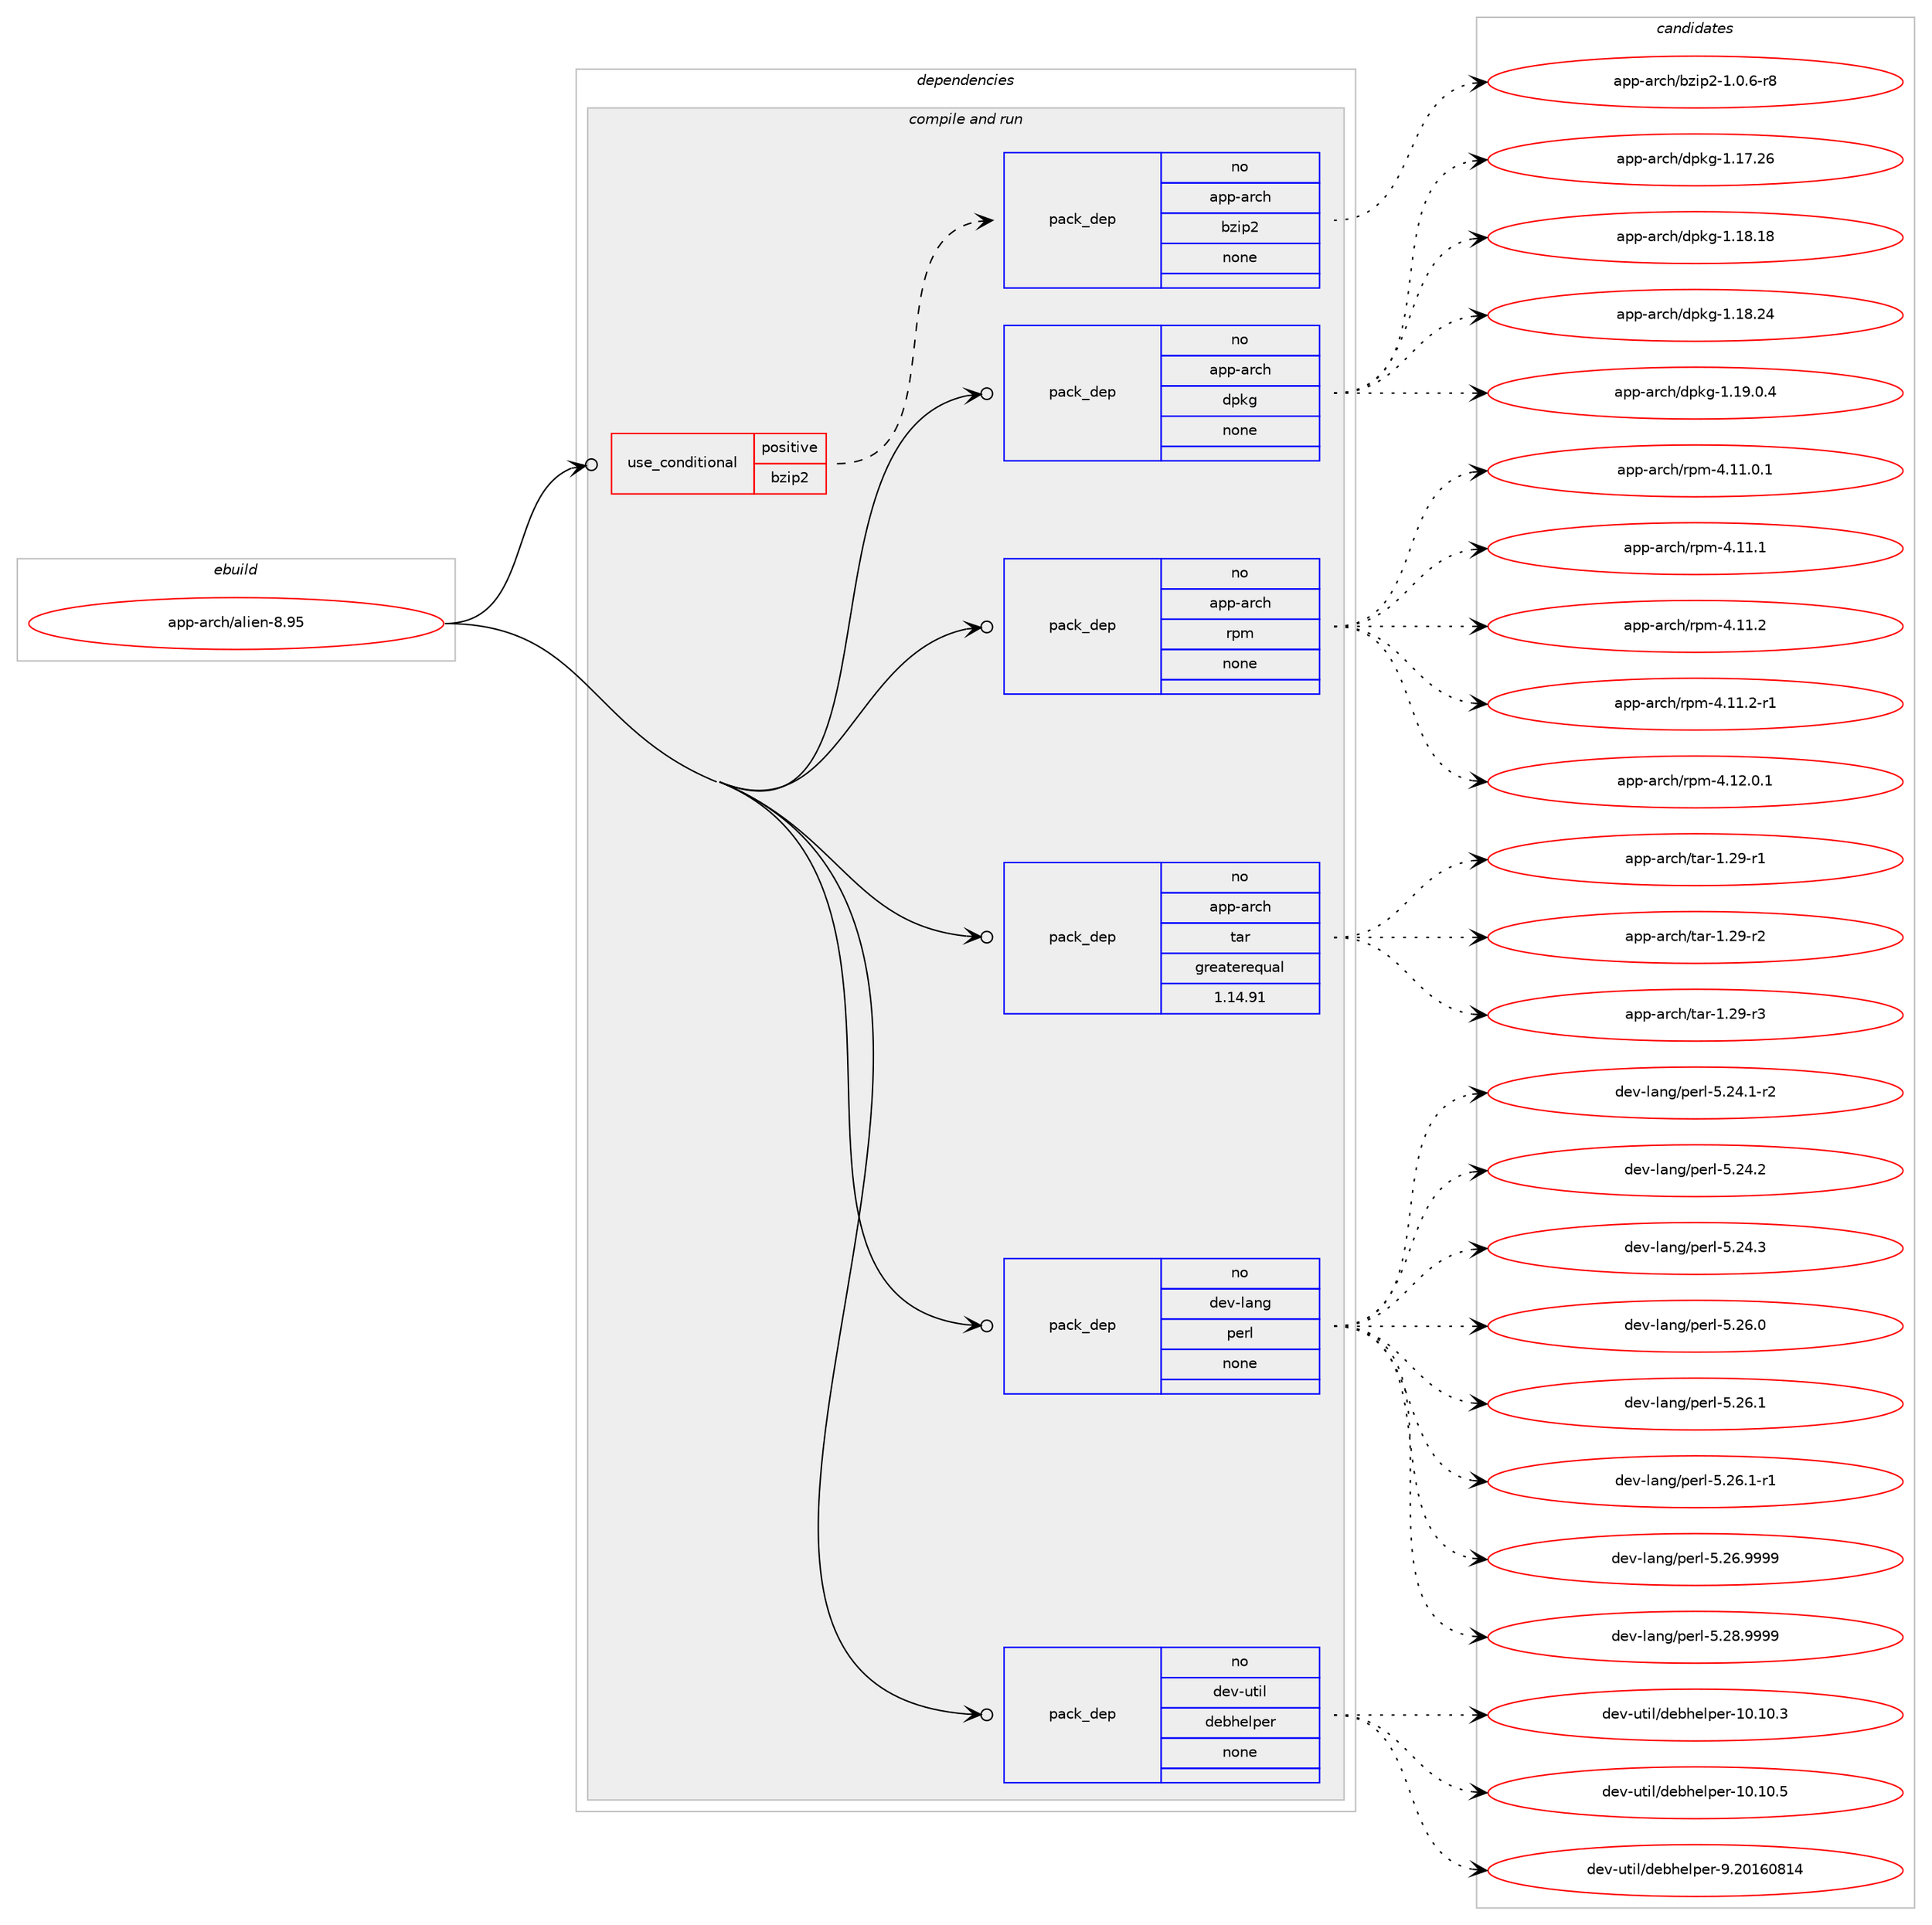 digraph prolog {

# *************
# Graph options
# *************

newrank=true;
concentrate=true;
compound=true;
graph [rankdir=LR,fontname=Helvetica,fontsize=10,ranksep=1.5];#, ranksep=2.5, nodesep=0.2];
edge  [arrowhead=vee];
node  [fontname=Helvetica,fontsize=10];

# **********
# The ebuild
# **********

subgraph cluster_leftcol {
color=gray;
rank=same;
label=<<i>ebuild</i>>;
id [label="app-arch/alien-8.95", color=red, width=4, href="../app-arch/alien-8.95.svg"];
}

# ****************
# The dependencies
# ****************

subgraph cluster_midcol {
color=gray;
label=<<i>dependencies</i>>;
subgraph cluster_compile {
fillcolor="#eeeeee";
style=filled;
label=<<i>compile</i>>;
}
subgraph cluster_compileandrun {
fillcolor="#eeeeee";
style=filled;
label=<<i>compile and run</i>>;
subgraph cond2173 {
dependency7804 [label=<<TABLE BORDER="0" CELLBORDER="1" CELLSPACING="0" CELLPADDING="4"><TR><TD ROWSPAN="3" CELLPADDING="10">use_conditional</TD></TR><TR><TD>positive</TD></TR><TR><TD>bzip2</TD></TR></TABLE>>, shape=none, color=red];
subgraph pack5498 {
dependency7805 [label=<<TABLE BORDER="0" CELLBORDER="1" CELLSPACING="0" CELLPADDING="4" WIDTH="220"><TR><TD ROWSPAN="6" CELLPADDING="30">pack_dep</TD></TR><TR><TD WIDTH="110">no</TD></TR><TR><TD>app-arch</TD></TR><TR><TD>bzip2</TD></TR><TR><TD>none</TD></TR><TR><TD></TD></TR></TABLE>>, shape=none, color=blue];
}
dependency7804:e -> dependency7805:w [weight=20,style="dashed",arrowhead="vee"];
}
id:e -> dependency7804:w [weight=20,style="solid",arrowhead="odotvee"];
subgraph pack5499 {
dependency7806 [label=<<TABLE BORDER="0" CELLBORDER="1" CELLSPACING="0" CELLPADDING="4" WIDTH="220"><TR><TD ROWSPAN="6" CELLPADDING="30">pack_dep</TD></TR><TR><TD WIDTH="110">no</TD></TR><TR><TD>app-arch</TD></TR><TR><TD>dpkg</TD></TR><TR><TD>none</TD></TR><TR><TD></TD></TR></TABLE>>, shape=none, color=blue];
}
id:e -> dependency7806:w [weight=20,style="solid",arrowhead="odotvee"];
subgraph pack5500 {
dependency7807 [label=<<TABLE BORDER="0" CELLBORDER="1" CELLSPACING="0" CELLPADDING="4" WIDTH="220"><TR><TD ROWSPAN="6" CELLPADDING="30">pack_dep</TD></TR><TR><TD WIDTH="110">no</TD></TR><TR><TD>app-arch</TD></TR><TR><TD>rpm</TD></TR><TR><TD>none</TD></TR><TR><TD></TD></TR></TABLE>>, shape=none, color=blue];
}
id:e -> dependency7807:w [weight=20,style="solid",arrowhead="odotvee"];
subgraph pack5501 {
dependency7808 [label=<<TABLE BORDER="0" CELLBORDER="1" CELLSPACING="0" CELLPADDING="4" WIDTH="220"><TR><TD ROWSPAN="6" CELLPADDING="30">pack_dep</TD></TR><TR><TD WIDTH="110">no</TD></TR><TR><TD>app-arch</TD></TR><TR><TD>tar</TD></TR><TR><TD>greaterequal</TD></TR><TR><TD>1.14.91</TD></TR></TABLE>>, shape=none, color=blue];
}
id:e -> dependency7808:w [weight=20,style="solid",arrowhead="odotvee"];
subgraph pack5502 {
dependency7809 [label=<<TABLE BORDER="0" CELLBORDER="1" CELLSPACING="0" CELLPADDING="4" WIDTH="220"><TR><TD ROWSPAN="6" CELLPADDING="30">pack_dep</TD></TR><TR><TD WIDTH="110">no</TD></TR><TR><TD>dev-lang</TD></TR><TR><TD>perl</TD></TR><TR><TD>none</TD></TR><TR><TD></TD></TR></TABLE>>, shape=none, color=blue];
}
id:e -> dependency7809:w [weight=20,style="solid",arrowhead="odotvee"];
subgraph pack5503 {
dependency7810 [label=<<TABLE BORDER="0" CELLBORDER="1" CELLSPACING="0" CELLPADDING="4" WIDTH="220"><TR><TD ROWSPAN="6" CELLPADDING="30">pack_dep</TD></TR><TR><TD WIDTH="110">no</TD></TR><TR><TD>dev-util</TD></TR><TR><TD>debhelper</TD></TR><TR><TD>none</TD></TR><TR><TD></TD></TR></TABLE>>, shape=none, color=blue];
}
id:e -> dependency7810:w [weight=20,style="solid",arrowhead="odotvee"];
}
subgraph cluster_run {
fillcolor="#eeeeee";
style=filled;
label=<<i>run</i>>;
}
}

# **************
# The candidates
# **************

subgraph cluster_choices {
rank=same;
color=gray;
label=<<i>candidates</i>>;

subgraph choice5498 {
color=black;
nodesep=1;
choice971121124597114991044798122105112504549464846544511456 [label="app-arch/bzip2-1.0.6-r8", color=red, width=4,href="../app-arch/bzip2-1.0.6-r8.svg"];
dependency7805:e -> choice971121124597114991044798122105112504549464846544511456:w [style=dotted,weight="100"];
}
subgraph choice5499 {
color=black;
nodesep=1;
choice97112112459711499104471001121071034549464955465054 [label="app-arch/dpkg-1.17.26", color=red, width=4,href="../app-arch/dpkg-1.17.26.svg"];
choice97112112459711499104471001121071034549464956464956 [label="app-arch/dpkg-1.18.18", color=red, width=4,href="../app-arch/dpkg-1.18.18.svg"];
choice97112112459711499104471001121071034549464956465052 [label="app-arch/dpkg-1.18.24", color=red, width=4,href="../app-arch/dpkg-1.18.24.svg"];
choice9711211245971149910447100112107103454946495746484652 [label="app-arch/dpkg-1.19.0.4", color=red, width=4,href="../app-arch/dpkg-1.19.0.4.svg"];
dependency7806:e -> choice97112112459711499104471001121071034549464955465054:w [style=dotted,weight="100"];
dependency7806:e -> choice97112112459711499104471001121071034549464956464956:w [style=dotted,weight="100"];
dependency7806:e -> choice97112112459711499104471001121071034549464956465052:w [style=dotted,weight="100"];
dependency7806:e -> choice9711211245971149910447100112107103454946495746484652:w [style=dotted,weight="100"];
}
subgraph choice5500 {
color=black;
nodesep=1;
choice9711211245971149910447114112109455246494946484649 [label="app-arch/rpm-4.11.0.1", color=red, width=4,href="../app-arch/rpm-4.11.0.1.svg"];
choice971121124597114991044711411210945524649494649 [label="app-arch/rpm-4.11.1", color=red, width=4,href="../app-arch/rpm-4.11.1.svg"];
choice971121124597114991044711411210945524649494650 [label="app-arch/rpm-4.11.2", color=red, width=4,href="../app-arch/rpm-4.11.2.svg"];
choice9711211245971149910447114112109455246494946504511449 [label="app-arch/rpm-4.11.2-r1", color=red, width=4,href="../app-arch/rpm-4.11.2-r1.svg"];
choice9711211245971149910447114112109455246495046484649 [label="app-arch/rpm-4.12.0.1", color=red, width=4,href="../app-arch/rpm-4.12.0.1.svg"];
dependency7807:e -> choice9711211245971149910447114112109455246494946484649:w [style=dotted,weight="100"];
dependency7807:e -> choice971121124597114991044711411210945524649494649:w [style=dotted,weight="100"];
dependency7807:e -> choice971121124597114991044711411210945524649494650:w [style=dotted,weight="100"];
dependency7807:e -> choice9711211245971149910447114112109455246494946504511449:w [style=dotted,weight="100"];
dependency7807:e -> choice9711211245971149910447114112109455246495046484649:w [style=dotted,weight="100"];
}
subgraph choice5501 {
color=black;
nodesep=1;
choice97112112459711499104471169711445494650574511449 [label="app-arch/tar-1.29-r1", color=red, width=4,href="../app-arch/tar-1.29-r1.svg"];
choice97112112459711499104471169711445494650574511450 [label="app-arch/tar-1.29-r2", color=red, width=4,href="../app-arch/tar-1.29-r2.svg"];
choice97112112459711499104471169711445494650574511451 [label="app-arch/tar-1.29-r3", color=red, width=4,href="../app-arch/tar-1.29-r3.svg"];
dependency7808:e -> choice97112112459711499104471169711445494650574511449:w [style=dotted,weight="100"];
dependency7808:e -> choice97112112459711499104471169711445494650574511450:w [style=dotted,weight="100"];
dependency7808:e -> choice97112112459711499104471169711445494650574511451:w [style=dotted,weight="100"];
}
subgraph choice5502 {
color=black;
nodesep=1;
choice100101118451089711010347112101114108455346505246494511450 [label="dev-lang/perl-5.24.1-r2", color=red, width=4,href="../dev-lang/perl-5.24.1-r2.svg"];
choice10010111845108971101034711210111410845534650524650 [label="dev-lang/perl-5.24.2", color=red, width=4,href="../dev-lang/perl-5.24.2.svg"];
choice10010111845108971101034711210111410845534650524651 [label="dev-lang/perl-5.24.3", color=red, width=4,href="../dev-lang/perl-5.24.3.svg"];
choice10010111845108971101034711210111410845534650544648 [label="dev-lang/perl-5.26.0", color=red, width=4,href="../dev-lang/perl-5.26.0.svg"];
choice10010111845108971101034711210111410845534650544649 [label="dev-lang/perl-5.26.1", color=red, width=4,href="../dev-lang/perl-5.26.1.svg"];
choice100101118451089711010347112101114108455346505446494511449 [label="dev-lang/perl-5.26.1-r1", color=red, width=4,href="../dev-lang/perl-5.26.1-r1.svg"];
choice10010111845108971101034711210111410845534650544657575757 [label="dev-lang/perl-5.26.9999", color=red, width=4,href="../dev-lang/perl-5.26.9999.svg"];
choice10010111845108971101034711210111410845534650564657575757 [label="dev-lang/perl-5.28.9999", color=red, width=4,href="../dev-lang/perl-5.28.9999.svg"];
dependency7809:e -> choice100101118451089711010347112101114108455346505246494511450:w [style=dotted,weight="100"];
dependency7809:e -> choice10010111845108971101034711210111410845534650524650:w [style=dotted,weight="100"];
dependency7809:e -> choice10010111845108971101034711210111410845534650524651:w [style=dotted,weight="100"];
dependency7809:e -> choice10010111845108971101034711210111410845534650544648:w [style=dotted,weight="100"];
dependency7809:e -> choice10010111845108971101034711210111410845534650544649:w [style=dotted,weight="100"];
dependency7809:e -> choice100101118451089711010347112101114108455346505446494511449:w [style=dotted,weight="100"];
dependency7809:e -> choice10010111845108971101034711210111410845534650544657575757:w [style=dotted,weight="100"];
dependency7809:e -> choice10010111845108971101034711210111410845534650564657575757:w [style=dotted,weight="100"];
}
subgraph choice5503 {
color=black;
nodesep=1;
choice1001011184511711610510847100101981041011081121011144549484649484651 [label="dev-util/debhelper-10.10.3", color=red, width=4,href="../dev-util/debhelper-10.10.3.svg"];
choice1001011184511711610510847100101981041011081121011144549484649484653 [label="dev-util/debhelper-10.10.5", color=red, width=4,href="../dev-util/debhelper-10.10.5.svg"];
choice1001011184511711610510847100101981041011081121011144557465048495448564952 [label="dev-util/debhelper-9.20160814", color=red, width=4,href="../dev-util/debhelper-9.20160814.svg"];
dependency7810:e -> choice1001011184511711610510847100101981041011081121011144549484649484651:w [style=dotted,weight="100"];
dependency7810:e -> choice1001011184511711610510847100101981041011081121011144549484649484653:w [style=dotted,weight="100"];
dependency7810:e -> choice1001011184511711610510847100101981041011081121011144557465048495448564952:w [style=dotted,weight="100"];
}
}

}
